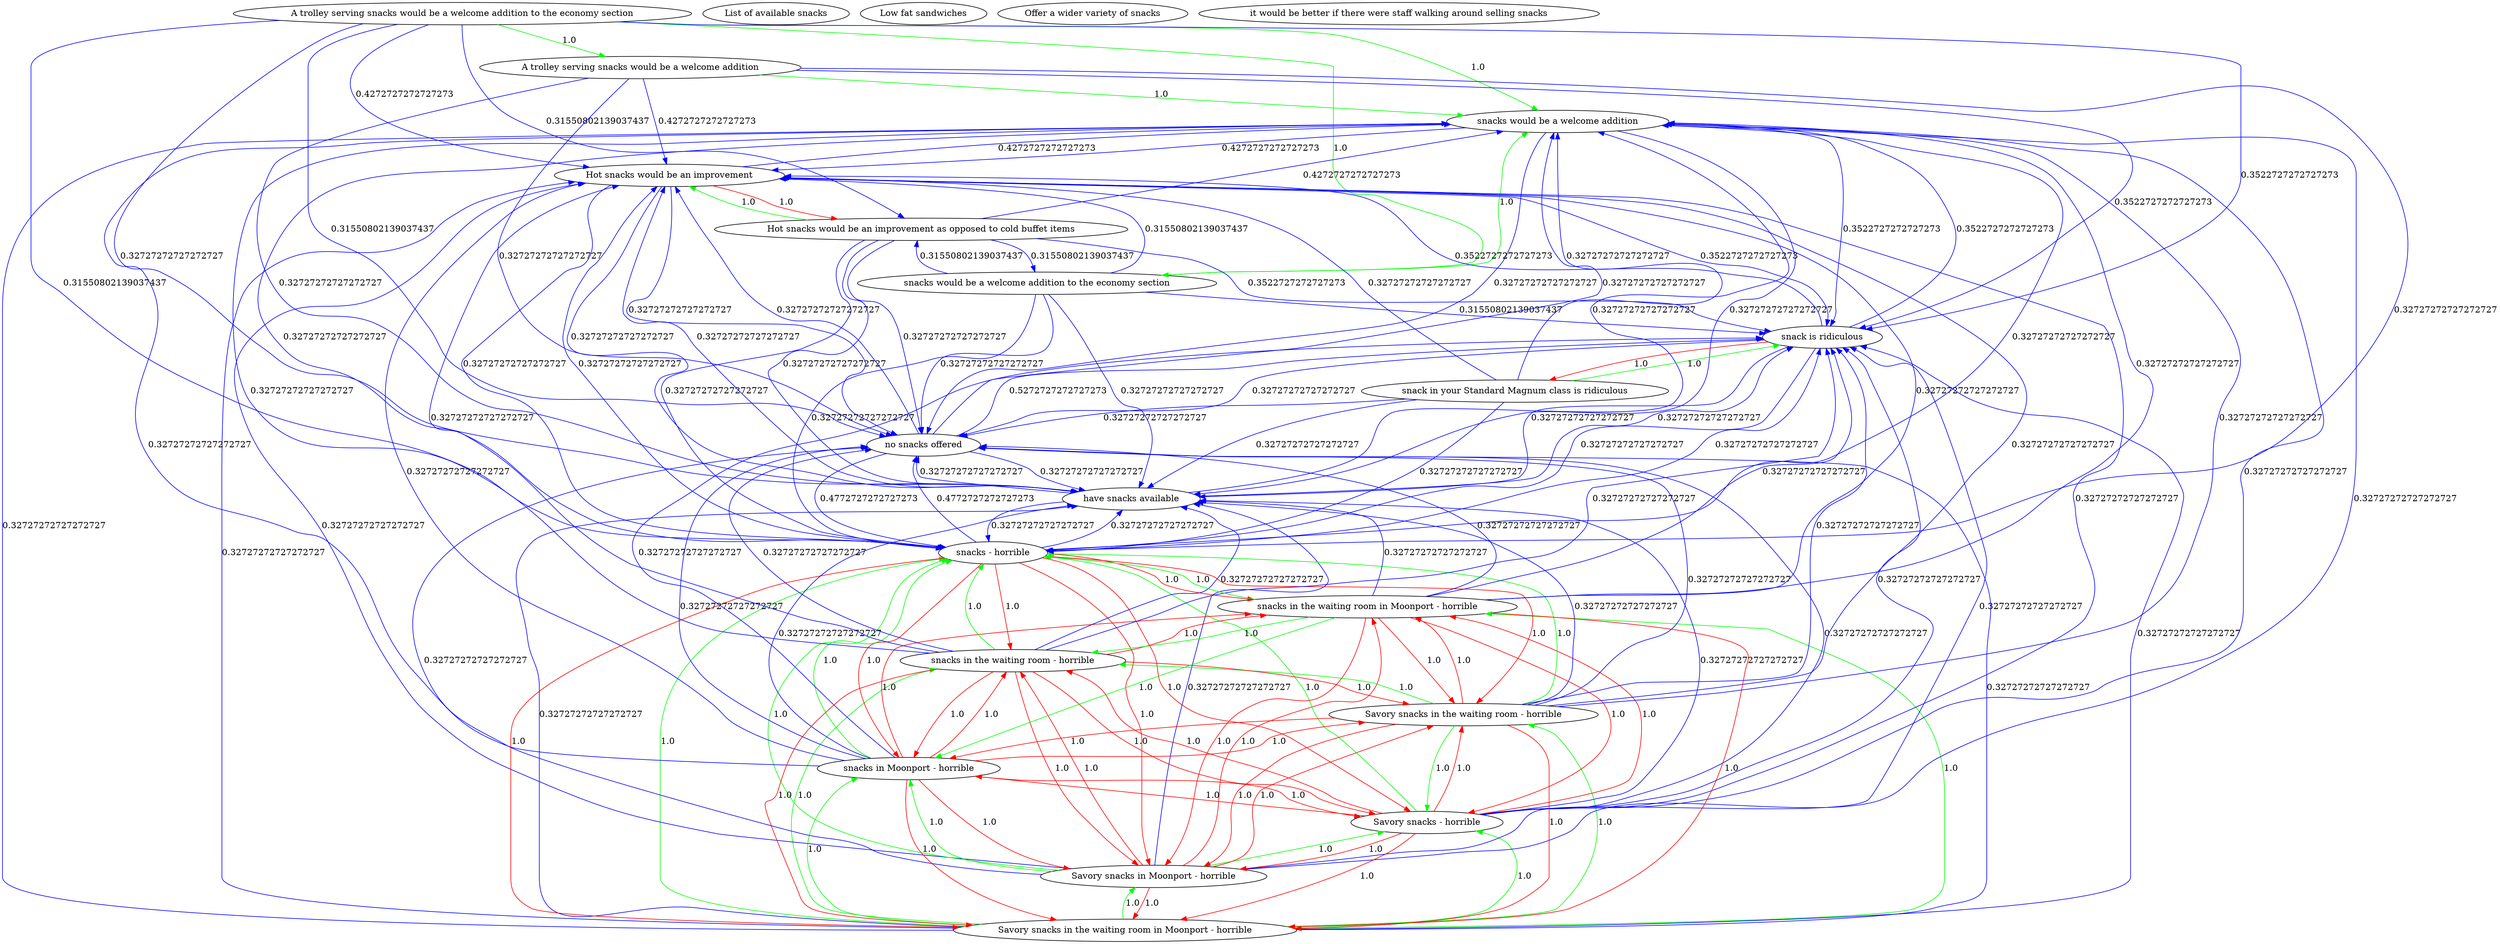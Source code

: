 digraph rawGraph {
"A trolley serving snacks would be a welcome addition to the economy section";"A trolley serving snacks would be a welcome addition";"snacks would be a welcome addition";"snacks would be a welcome addition to the economy section";"Hot snacks would be an improvement as opposed to cold buffet items";"Hot snacks would be an improvement";"List of available snacks";"Low fat sandwiches";"Offer a wider variety of snacks";"Savory snacks in the waiting room in Moonport - horrible";"Savory snacks in Moonport - horrible";"Savory snacks - horrible";"snacks - horrible";"snacks in Moonport - horrible";"Savory snacks in the waiting room - horrible";"snacks in the waiting room - horrible";"snacks in the waiting room in Moonport - horrible";"have snacks available";"it would be better if there were staff walking around selling snacks";"no snacks offered";"snack in your Standard Magnum class is ridiculous";"snack is ridiculous";"A trolley serving snacks would be a welcome addition to the economy section" -> "A trolley serving snacks would be a welcome addition" [label=1.0] [color=green]
"A trolley serving snacks would be a welcome addition" -> "snacks would be a welcome addition" [label=1.0] [color=green]
"A trolley serving snacks would be a welcome addition to the economy section" -> "snacks would be a welcome addition to the economy section" [label=1.0] [color=green]
"snacks would be a welcome addition to the economy section" -> "snacks would be a welcome addition" [label=1.0] [color=green]
"A trolley serving snacks would be a welcome addition to the economy section" -> "snacks would be a welcome addition" [label=1.0] [color=green]
"Hot snacks would be an improvement as opposed to cold buffet items" -> "Hot snacks would be an improvement" [label=1.0] [color=green]
"Hot snacks would be an improvement" -> "Hot snacks would be an improvement as opposed to cold buffet items" [label=1.0] [color=red]
"Hot snacks would be an improvement" -> "snacks would be a welcome addition" [label=0.4272727272727273] [color=blue]
"snacks would be a welcome addition" -> "Hot snacks would be an improvement" [label=0.4272727272727273] [color=blue]
"snacks would be a welcome addition to the economy section" -> "Hot snacks would be an improvement as opposed to cold buffet items" [label=0.31550802139037437] [color=blue]
"Hot snacks would be an improvement as opposed to cold buffet items" -> "snacks would be a welcome addition to the economy section" [label=0.31550802139037437] [color=blue]
"A trolley serving snacks would be a welcome addition to the economy section" -> "Hot snacks would be an improvement as opposed to cold buffet items" [label=0.31550802139037437] [color=blue]
"A trolley serving snacks would be a welcome addition to the economy section" -> "Hot snacks would be an improvement" [label=0.4272727272727273] [color=blue]
"A trolley serving snacks would be a welcome addition" -> "Hot snacks would be an improvement" [label=0.4272727272727273] [color=blue]
"snacks would be a welcome addition to the economy section" -> "Hot snacks would be an improvement" [label=0.31550802139037437] [color=blue]
"Hot snacks would be an improvement as opposed to cold buffet items" -> "snacks would be a welcome addition" [label=0.4272727272727273] [color=blue]
"Savory snacks in the waiting room in Moonport - horrible" -> "Savory snacks in Moonport - horrible" [label=1.0] [color=green]
"Savory snacks in Moonport - horrible" -> "Savory snacks - horrible" [label=1.0] [color=green]
"Savory snacks - horrible" -> "snacks - horrible" [label=1.0] [color=green]
"Savory snacks in Moonport - horrible" -> "snacks in Moonport - horrible" [label=1.0] [color=green]
"snacks in Moonport - horrible" -> "snacks - horrible" [label=1.0] [color=green]
"Savory snacks in the waiting room in Moonport - horrible" -> "Savory snacks in the waiting room - horrible" [label=1.0] [color=green]
"Savory snacks in the waiting room - horrible" -> "Savory snacks - horrible" [label=1.0] [color=green]
"Savory snacks in the waiting room - horrible" -> "snacks in the waiting room - horrible" [label=1.0] [color=green]
"snacks in the waiting room - horrible" -> "snacks - horrible" [label=1.0] [color=green]
"Savory snacks in the waiting room in Moonport - horrible" -> "snacks in the waiting room in Moonport - horrible" [label=1.0] [color=green]
"snacks in the waiting room in Moonport - horrible" -> "snacks in Moonport - horrible" [label=1.0] [color=green]
"snacks in the waiting room in Moonport - horrible" -> "snacks in the waiting room - horrible" [label=1.0] [color=green]
"Savory snacks in the waiting room in Moonport - horrible" -> "snacks in the waiting room - horrible" [label=1.0] [color=green]
"Savory snacks in the waiting room in Moonport - horrible" -> "Savory snacks - horrible" [label=1.0] [color=green]
"Savory snacks in the waiting room in Moonport - horrible" -> "snacks in Moonport - horrible" [label=1.0] [color=green]
"Savory snacks in Moonport - horrible" -> "snacks - horrible" [label=1.0] [color=green]
"Savory snacks in the waiting room - horrible" -> "snacks - horrible" [label=1.0] [color=green]
"snacks in the waiting room in Moonport - horrible" -> "snacks - horrible" [label=1.0] [color=green]
"Savory snacks in the waiting room in Moonport - horrible" -> "snacks - horrible" [label=1.0] [color=green]
"Savory snacks in Moonport - horrible" -> "Savory snacks in the waiting room in Moonport - horrible" [label=1.0] [color=red]
"Savory snacks in Moonport - horrible" -> "Savory snacks in the waiting room - horrible" [label=1.0] [color=red]
"Savory snacks in Moonport - horrible" -> "snacks in the waiting room - horrible" [label=1.0] [color=red]
"Savory snacks in Moonport - horrible" -> "snacks in the waiting room in Moonport - horrible" [label=1.0] [color=red]
"Savory snacks - horrible" -> "Savory snacks in the waiting room in Moonport - horrible" [label=1.0] [color=red]
"Savory snacks - horrible" -> "Savory snacks in Moonport - horrible" [label=1.0] [color=red]
"Savory snacks - horrible" -> "snacks in Moonport - horrible" [label=1.0] [color=red]
"Savory snacks - horrible" -> "Savory snacks in the waiting room - horrible" [label=1.0] [color=red]
"Savory snacks - horrible" -> "snacks in the waiting room - horrible" [label=1.0] [color=red]
"Savory snacks - horrible" -> "snacks in the waiting room in Moonport - horrible" [label=1.0] [color=red]
"snacks - horrible" -> "Savory snacks in the waiting room in Moonport - horrible" [label=1.0] [color=red]
"snacks - horrible" -> "Savory snacks in Moonport - horrible" [label=1.0] [color=red]
"snacks - horrible" -> "Savory snacks - horrible" [label=1.0] [color=red]
"snacks - horrible" -> "snacks in Moonport - horrible" [label=1.0] [color=red]
"snacks - horrible" -> "Savory snacks in the waiting room - horrible" [label=1.0] [color=red]
"snacks - horrible" -> "snacks in the waiting room - horrible" [label=1.0] [color=red]
"snacks - horrible" -> "snacks in the waiting room in Moonport - horrible" [label=1.0] [color=red]
"snacks in Moonport - horrible" -> "Savory snacks in the waiting room in Moonport - horrible" [label=1.0] [color=red]
"snacks in Moonport - horrible" -> "Savory snacks in Moonport - horrible" [label=1.0] [color=red]
"snacks in Moonport - horrible" -> "Savory snacks - horrible" [label=1.0] [color=red]
"snacks in Moonport - horrible" -> "Savory snacks in the waiting room - horrible" [label=1.0] [color=red]
"snacks in Moonport - horrible" -> "snacks in the waiting room - horrible" [label=1.0] [color=red]
"snacks in Moonport - horrible" -> "snacks in the waiting room in Moonport - horrible" [label=1.0] [color=red]
"Savory snacks in the waiting room - horrible" -> "Savory snacks in the waiting room in Moonport - horrible" [label=1.0] [color=red]
"Savory snacks in the waiting room - horrible" -> "Savory snacks in Moonport - horrible" [label=1.0] [color=red]
"Savory snacks in the waiting room - horrible" -> "snacks in Moonport - horrible" [label=1.0] [color=red]
"Savory snacks in the waiting room - horrible" -> "snacks in the waiting room in Moonport - horrible" [label=1.0] [color=red]
"snacks in the waiting room - horrible" -> "Savory snacks in the waiting room in Moonport - horrible" [label=1.0] [color=red]
"snacks in the waiting room - horrible" -> "Savory snacks in Moonport - horrible" [label=1.0] [color=red]
"snacks in the waiting room - horrible" -> "Savory snacks - horrible" [label=1.0] [color=red]
"snacks in the waiting room - horrible" -> "snacks in Moonport - horrible" [label=1.0] [color=red]
"snacks in the waiting room - horrible" -> "Savory snacks in the waiting room - horrible" [label=1.0] [color=red]
"snacks in the waiting room - horrible" -> "snacks in the waiting room in Moonport - horrible" [label=1.0] [color=red]
"snacks in the waiting room in Moonport - horrible" -> "Savory snacks in the waiting room in Moonport - horrible" [label=1.0] [color=red]
"snacks in the waiting room in Moonport - horrible" -> "Savory snacks in Moonport - horrible" [label=1.0] [color=red]
"snacks in the waiting room in Moonport - horrible" -> "Savory snacks - horrible" [label=1.0] [color=red]
"snacks in the waiting room in Moonport - horrible" -> "Savory snacks in the waiting room - horrible" [label=1.0] [color=red]
"snacks - horrible" -> "have snacks available" [label=0.32727272727272727] [color=blue]
"have snacks available" -> "snacks - horrible" [label=0.32727272727272727] [color=blue]
"Savory snacks in the waiting room in Moonport - horrible" -> "have snacks available" [label=0.32727272727272727] [color=blue]
"Savory snacks in Moonport - horrible" -> "have snacks available" [label=0.32727272727272727] [color=blue]
"Savory snacks - horrible" -> "have snacks available" [label=0.32727272727272727] [color=blue]
"snacks in Moonport - horrible" -> "have snacks available" [label=0.32727272727272727] [color=blue]
"Savory snacks in the waiting room - horrible" -> "have snacks available" [label=0.32727272727272727] [color=blue]
"snacks in the waiting room - horrible" -> "have snacks available" [label=0.32727272727272727] [color=blue]
"snacks in the waiting room in Moonport - horrible" -> "have snacks available" [label=0.32727272727272727] [color=blue]
"no snacks offered" -> "have snacks available" [label=0.32727272727272727] [color=blue]
"have snacks available" -> "no snacks offered" [label=0.32727272727272727] [color=blue]
"snacks - horrible" -> "no snacks offered" [label=0.4772727272727273] [color=blue]
"no snacks offered" -> "snacks - horrible" [label=0.4772727272727273] [color=blue]
"Savory snacks in the waiting room in Moonport - horrible" -> "no snacks offered" [label=0.32727272727272727] [color=blue]
"Savory snacks in Moonport - horrible" -> "no snacks offered" [label=0.32727272727272727] [color=blue]
"Savory snacks - horrible" -> "no snacks offered" [label=0.32727272727272727] [color=blue]
"snacks in Moonport - horrible" -> "no snacks offered" [label=0.32727272727272727] [color=blue]
"Savory snacks in the waiting room - horrible" -> "no snacks offered" [label=0.32727272727272727] [color=blue]
"snacks in the waiting room - horrible" -> "no snacks offered" [label=0.32727272727272727] [color=blue]
"snacks in the waiting room in Moonport - horrible" -> "no snacks offered" [label=0.32727272727272727] [color=blue]
"snack in your Standard Magnum class is ridiculous" -> "snack is ridiculous" [label=1.0] [color=green]
"snack is ridiculous" -> "snack in your Standard Magnum class is ridiculous" [label=1.0] [color=red]
"snack is ridiculous" -> "no snacks offered" [label=0.32727272727272727] [color=blue]
"no snacks offered" -> "snack is ridiculous" [label=0.5272727272727273] [color=blue]
"snack is ridiculous" -> "Hot snacks would be an improvement" [label=0.3522727272727273] [color=blue]
"Hot snacks would be an improvement" -> "snack is ridiculous" [label=0.3522727272727273] [color=blue]
"snacks - horrible" -> "snack is ridiculous" [label=0.32727272727272727] [color=blue]
"snack is ridiculous" -> "snacks - horrible" [label=0.32727272727272727] [color=blue]
"snack is ridiculous" -> "snacks would be a welcome addition" [label=0.3522727272727273] [color=blue]
"snacks would be a welcome addition" -> "snack is ridiculous" [label=0.3522727272727273] [color=blue]
"A trolley serving snacks would be a welcome addition to the economy section" -> "snack is ridiculous" [label=0.3522727272727273] [color=blue]
"A trolley serving snacks would be a welcome addition" -> "snack is ridiculous" [label=0.3522727272727273] [color=blue]
"snacks would be a welcome addition" -> "no snacks offered" [label=0.32727272727272727] [color=blue]
"snacks would be a welcome addition" -> "snacks - horrible" [label=0.32727272727272727] [color=blue]
"snacks would be a welcome addition to the economy section" -> "no snacks offered" [label=0.32727272727272727] [color=blue]
"snacks would be a welcome addition to the economy section" -> "snack is ridiculous" [label=0.31550802139037437] [color=blue]
"snacks would be a welcome addition to the economy section" -> "snacks - horrible" [label=0.32727272727272727] [color=blue]
"Hot snacks would be an improvement as opposed to cold buffet items" -> "no snacks offered" [label=0.32727272727272727] [color=blue]
"Hot snacks would be an improvement as opposed to cold buffet items" -> "snack is ridiculous" [label=0.3522727272727273] [color=blue]
"Hot snacks would be an improvement as opposed to cold buffet items" -> "snacks - horrible" [label=0.32727272727272727] [color=blue]
"Hot snacks would be an improvement" -> "no snacks offered" [label=0.32727272727272727] [color=blue]
"Hot snacks would be an improvement" -> "snacks - horrible" [label=0.32727272727272727] [color=blue]
"Savory snacks in the waiting room in Moonport - horrible" -> "snack is ridiculous" [label=0.32727272727272727] [color=blue]
"Savory snacks in Moonport - horrible" -> "snack is ridiculous" [label=0.32727272727272727] [color=blue]
"Savory snacks - horrible" -> "snack is ridiculous" [label=0.32727272727272727] [color=blue]
"snacks - horrible" -> "Hot snacks would be an improvement" [label=0.32727272727272727] [color=blue]
"snacks - horrible" -> "snacks would be a welcome addition" [label=0.32727272727272727] [color=blue]
"snacks in Moonport - horrible" -> "Hot snacks would be an improvement" [label=0.32727272727272727] [color=blue]
"snacks in Moonport - horrible" -> "snack is ridiculous" [label=0.32727272727272727] [color=blue]
"snacks in Moonport - horrible" -> "snacks would be a welcome addition" [label=0.32727272727272727] [color=blue]
"Savory snacks in the waiting room - horrible" -> "Hot snacks would be an improvement" [label=0.32727272727272727] [color=blue]
"Savory snacks in the waiting room - horrible" -> "snack is ridiculous" [label=0.32727272727272727] [color=blue]
"Savory snacks in the waiting room - horrible" -> "snacks would be a welcome addition" [label=0.32727272727272727] [color=blue]
"snacks in the waiting room - horrible" -> "Hot snacks would be an improvement" [label=0.32727272727272727] [color=blue]
"snacks in the waiting room - horrible" -> "snack is ridiculous" [label=0.32727272727272727] [color=blue]
"snacks in the waiting room - horrible" -> "snacks would be a welcome addition" [label=0.32727272727272727] [color=blue]
"snacks in the waiting room in Moonport - horrible" -> "Hot snacks would be an improvement" [label=0.32727272727272727] [color=blue]
"snacks in the waiting room in Moonport - horrible" -> "snack is ridiculous" [label=0.32727272727272727] [color=blue]
"snacks in the waiting room in Moonport - horrible" -> "snacks would be a welcome addition" [label=0.32727272727272727] [color=blue]
"have snacks available" -> "Hot snacks would be an improvement" [label=0.32727272727272727] [color=blue]
"have snacks available" -> "snack is ridiculous" [label=0.32727272727272727] [color=blue]
"have snacks available" -> "snacks would be a welcome addition" [label=0.32727272727272727] [color=blue]
"no snacks offered" -> "Hot snacks would be an improvement" [label=0.32727272727272727] [color=blue]
"no snacks offered" -> "snacks would be a welcome addition" [label=0.32727272727272727] [color=blue]
"snack in your Standard Magnum class is ridiculous" -> "no snacks offered" [label=0.32727272727272727] [color=blue]
"snack in your Standard Magnum class is ridiculous" -> "Hot snacks would be an improvement" [label=0.32727272727272727] [color=blue]
"snack in your Standard Magnum class is ridiculous" -> "snacks - horrible" [label=0.32727272727272727] [color=blue]
"snack in your Standard Magnum class is ridiculous" -> "snacks would be a welcome addition" [label=0.32727272727272727] [color=blue]
"snack is ridiculous" -> "have snacks available" [label=0.32727272727272727] [color=blue]
"A trolley serving snacks would be a welcome addition to the economy section" -> "no snacks offered" [label=0.31550802139037437] [color=blue]
"A trolley serving snacks would be a welcome addition to the economy section" -> "have snacks available" [label=0.32727272727272727] [color=blue]
"A trolley serving snacks would be a welcome addition to the economy section" -> "snacks - horrible" [label=0.31550802139037437] [color=blue]
"A trolley serving snacks would be a welcome addition" -> "no snacks offered" [label=0.32727272727272727] [color=blue]
"A trolley serving snacks would be a welcome addition" -> "have snacks available" [label=0.32727272727272727] [color=blue]
"A trolley serving snacks would be a welcome addition" -> "snacks - horrible" [label=0.32727272727272727] [color=blue]
"snacks would be a welcome addition" -> "have snacks available" [label=0.32727272727272727] [color=blue]
"snacks would be a welcome addition to the economy section" -> "have snacks available" [label=0.32727272727272727] [color=blue]
"Hot snacks would be an improvement as opposed to cold buffet items" -> "have snacks available" [label=0.32727272727272727] [color=blue]
"Hot snacks would be an improvement" -> "have snacks available" [label=0.32727272727272727] [color=blue]
"Savory snacks in the waiting room in Moonport - horrible" -> "Hot snacks would be an improvement" [label=0.32727272727272727] [color=blue]
"Savory snacks in the waiting room in Moonport - horrible" -> "snacks would be a welcome addition" [label=0.32727272727272727] [color=blue]
"Savory snacks in Moonport - horrible" -> "Hot snacks would be an improvement" [label=0.32727272727272727] [color=blue]
"Savory snacks in Moonport - horrible" -> "snacks would be a welcome addition" [label=0.32727272727272727] [color=blue]
"Savory snacks - horrible" -> "Hot snacks would be an improvement" [label=0.32727272727272727] [color=blue]
"Savory snacks - horrible" -> "snacks would be a welcome addition" [label=0.32727272727272727] [color=blue]
"snack in your Standard Magnum class is ridiculous" -> "have snacks available" [label=0.32727272727272727] [color=blue]
}